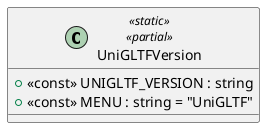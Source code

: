 @startuml
class UniGLTFVersion <<static>> <<partial>> {
    + <<const>> UNIGLTF_VERSION : string
    + <<const>> MENU : string = "UniGLTF"
}
@enduml
